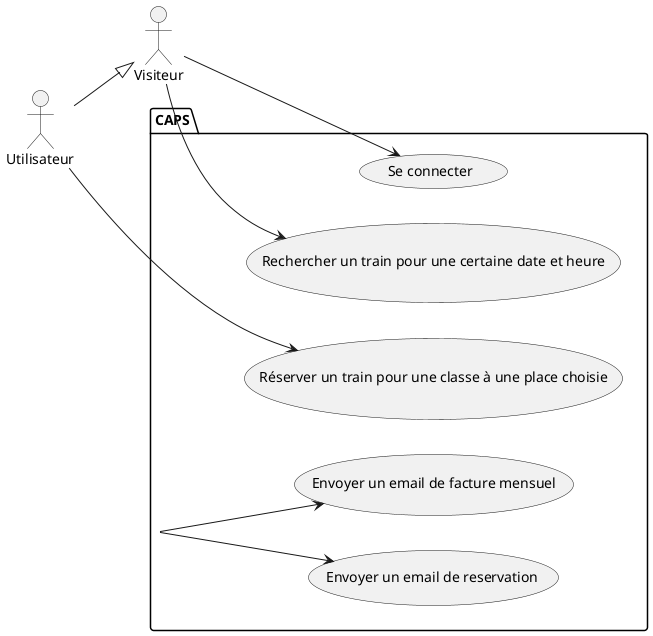 @startuml utilisation
left to right direction

actor Utilisateur as u
actor Visiteur as v

package "CAPS" {
    usecase "Se connecter" as sc
    usecase "Rechercher un train pour une certaine date et heure" as rect
    usecase "Réserver un train pour une classe à une place choisie" as rest
    usecase "Envoyer un email de facture mensuel" as ef
    usecase "Envoyer un email de reservation" as er
}
u --|> v
v --> sc
v --> rect
u --> rest
CAPS --> ef
CAPS --> er

@enduml